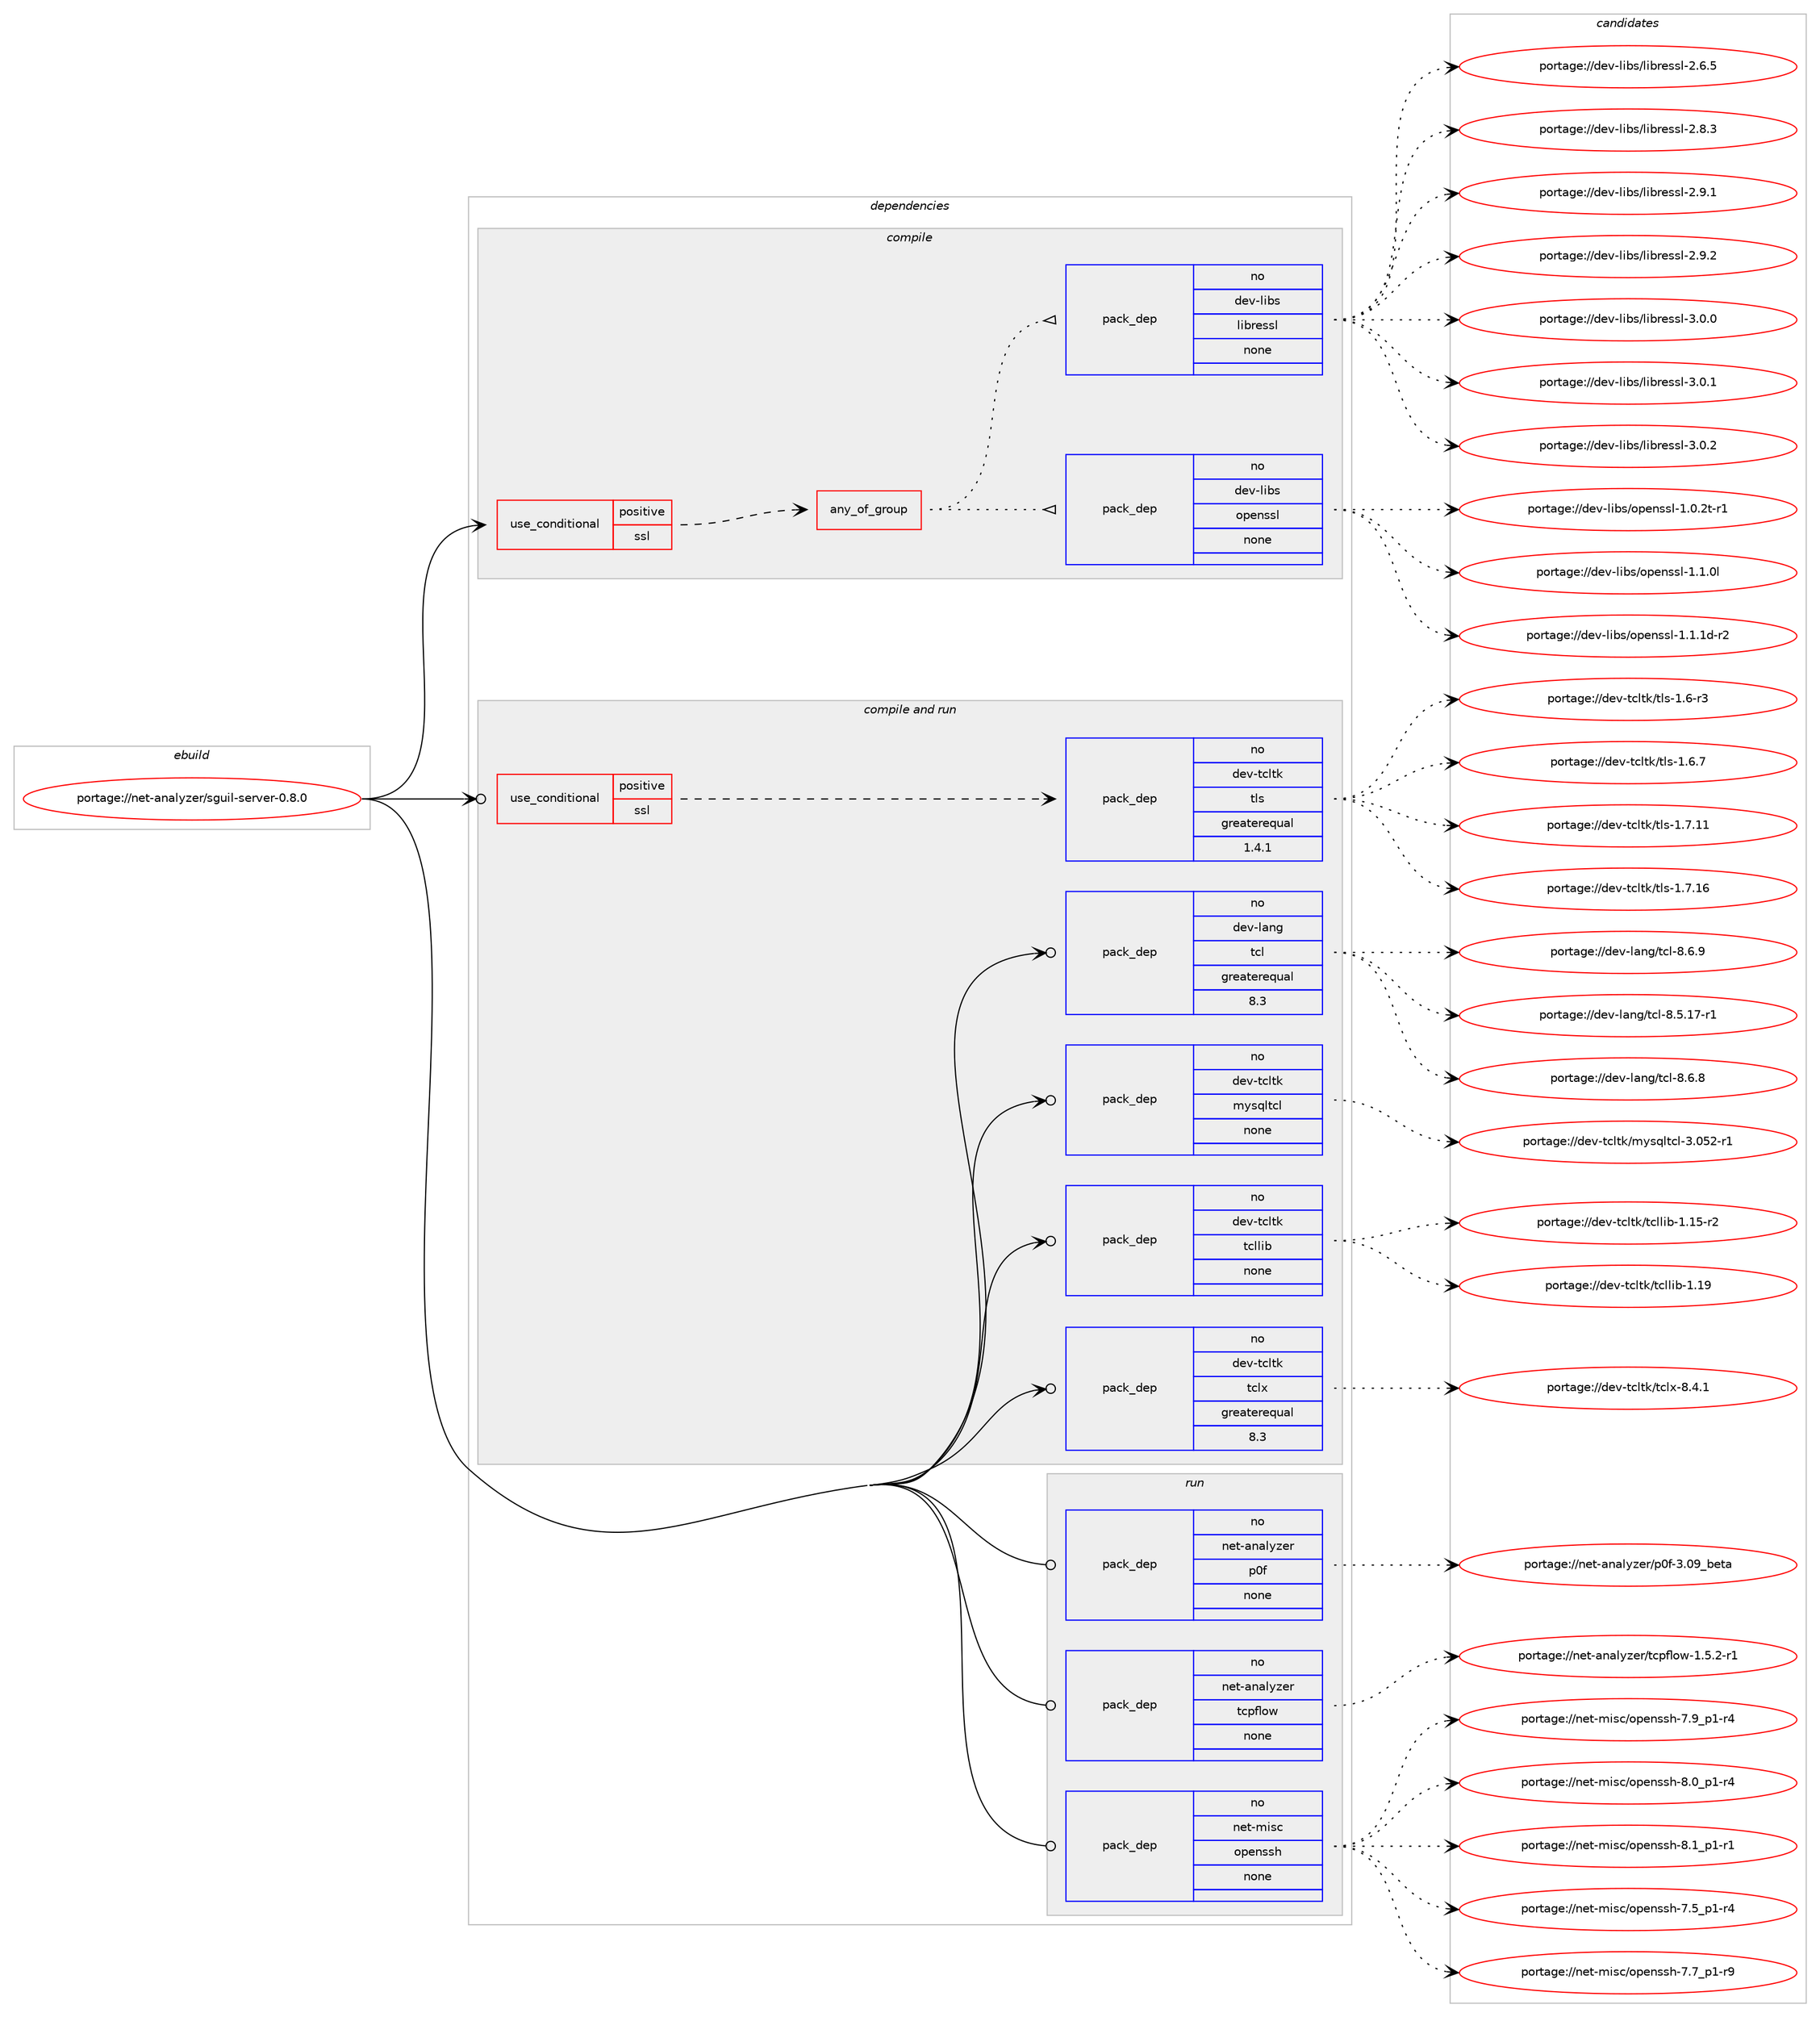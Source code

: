 digraph prolog {

# *************
# Graph options
# *************

newrank=true;
concentrate=true;
compound=true;
graph [rankdir=LR,fontname=Helvetica,fontsize=10,ranksep=1.5];#, ranksep=2.5, nodesep=0.2];
edge  [arrowhead=vee];
node  [fontname=Helvetica,fontsize=10];

# **********
# The ebuild
# **********

subgraph cluster_leftcol {
color=gray;
rank=same;
label=<<i>ebuild</i>>;
id [label="portage://net-analyzer/sguil-server-0.8.0", color=red, width=4, href="../net-analyzer/sguil-server-0.8.0.svg"];
}

# ****************
# The dependencies
# ****************

subgraph cluster_midcol {
color=gray;
label=<<i>dependencies</i>>;
subgraph cluster_compile {
fillcolor="#eeeeee";
style=filled;
label=<<i>compile</i>>;
subgraph cond86900 {
dependency348570 [label=<<TABLE BORDER="0" CELLBORDER="1" CELLSPACING="0" CELLPADDING="4"><TR><TD ROWSPAN="3" CELLPADDING="10">use_conditional</TD></TR><TR><TD>positive</TD></TR><TR><TD>ssl</TD></TR></TABLE>>, shape=none, color=red];
subgraph any5596 {
dependency348571 [label=<<TABLE BORDER="0" CELLBORDER="1" CELLSPACING="0" CELLPADDING="4"><TR><TD CELLPADDING="10">any_of_group</TD></TR></TABLE>>, shape=none, color=red];subgraph pack255927 {
dependency348572 [label=<<TABLE BORDER="0" CELLBORDER="1" CELLSPACING="0" CELLPADDING="4" WIDTH="220"><TR><TD ROWSPAN="6" CELLPADDING="30">pack_dep</TD></TR><TR><TD WIDTH="110">no</TD></TR><TR><TD>dev-libs</TD></TR><TR><TD>openssl</TD></TR><TR><TD>none</TD></TR><TR><TD></TD></TR></TABLE>>, shape=none, color=blue];
}
dependency348571:e -> dependency348572:w [weight=20,style="dotted",arrowhead="oinv"];
subgraph pack255928 {
dependency348573 [label=<<TABLE BORDER="0" CELLBORDER="1" CELLSPACING="0" CELLPADDING="4" WIDTH="220"><TR><TD ROWSPAN="6" CELLPADDING="30">pack_dep</TD></TR><TR><TD WIDTH="110">no</TD></TR><TR><TD>dev-libs</TD></TR><TR><TD>libressl</TD></TR><TR><TD>none</TD></TR><TR><TD></TD></TR></TABLE>>, shape=none, color=blue];
}
dependency348571:e -> dependency348573:w [weight=20,style="dotted",arrowhead="oinv"];
}
dependency348570:e -> dependency348571:w [weight=20,style="dashed",arrowhead="vee"];
}
id:e -> dependency348570:w [weight=20,style="solid",arrowhead="vee"];
}
subgraph cluster_compileandrun {
fillcolor="#eeeeee";
style=filled;
label=<<i>compile and run</i>>;
subgraph cond86901 {
dependency348574 [label=<<TABLE BORDER="0" CELLBORDER="1" CELLSPACING="0" CELLPADDING="4"><TR><TD ROWSPAN="3" CELLPADDING="10">use_conditional</TD></TR><TR><TD>positive</TD></TR><TR><TD>ssl</TD></TR></TABLE>>, shape=none, color=red];
subgraph pack255929 {
dependency348575 [label=<<TABLE BORDER="0" CELLBORDER="1" CELLSPACING="0" CELLPADDING="4" WIDTH="220"><TR><TD ROWSPAN="6" CELLPADDING="30">pack_dep</TD></TR><TR><TD WIDTH="110">no</TD></TR><TR><TD>dev-tcltk</TD></TR><TR><TD>tls</TD></TR><TR><TD>greaterequal</TD></TR><TR><TD>1.4.1</TD></TR></TABLE>>, shape=none, color=blue];
}
dependency348574:e -> dependency348575:w [weight=20,style="dashed",arrowhead="vee"];
}
id:e -> dependency348574:w [weight=20,style="solid",arrowhead="odotvee"];
subgraph pack255930 {
dependency348576 [label=<<TABLE BORDER="0" CELLBORDER="1" CELLSPACING="0" CELLPADDING="4" WIDTH="220"><TR><TD ROWSPAN="6" CELLPADDING="30">pack_dep</TD></TR><TR><TD WIDTH="110">no</TD></TR><TR><TD>dev-lang</TD></TR><TR><TD>tcl</TD></TR><TR><TD>greaterequal</TD></TR><TR><TD>8.3</TD></TR></TABLE>>, shape=none, color=blue];
}
id:e -> dependency348576:w [weight=20,style="solid",arrowhead="odotvee"];
subgraph pack255931 {
dependency348577 [label=<<TABLE BORDER="0" CELLBORDER="1" CELLSPACING="0" CELLPADDING="4" WIDTH="220"><TR><TD ROWSPAN="6" CELLPADDING="30">pack_dep</TD></TR><TR><TD WIDTH="110">no</TD></TR><TR><TD>dev-tcltk</TD></TR><TR><TD>mysqltcl</TD></TR><TR><TD>none</TD></TR><TR><TD></TD></TR></TABLE>>, shape=none, color=blue];
}
id:e -> dependency348577:w [weight=20,style="solid",arrowhead="odotvee"];
subgraph pack255932 {
dependency348578 [label=<<TABLE BORDER="0" CELLBORDER="1" CELLSPACING="0" CELLPADDING="4" WIDTH="220"><TR><TD ROWSPAN="6" CELLPADDING="30">pack_dep</TD></TR><TR><TD WIDTH="110">no</TD></TR><TR><TD>dev-tcltk</TD></TR><TR><TD>tcllib</TD></TR><TR><TD>none</TD></TR><TR><TD></TD></TR></TABLE>>, shape=none, color=blue];
}
id:e -> dependency348578:w [weight=20,style="solid",arrowhead="odotvee"];
subgraph pack255933 {
dependency348579 [label=<<TABLE BORDER="0" CELLBORDER="1" CELLSPACING="0" CELLPADDING="4" WIDTH="220"><TR><TD ROWSPAN="6" CELLPADDING="30">pack_dep</TD></TR><TR><TD WIDTH="110">no</TD></TR><TR><TD>dev-tcltk</TD></TR><TR><TD>tclx</TD></TR><TR><TD>greaterequal</TD></TR><TR><TD>8.3</TD></TR></TABLE>>, shape=none, color=blue];
}
id:e -> dependency348579:w [weight=20,style="solid",arrowhead="odotvee"];
}
subgraph cluster_run {
fillcolor="#eeeeee";
style=filled;
label=<<i>run</i>>;
subgraph pack255934 {
dependency348580 [label=<<TABLE BORDER="0" CELLBORDER="1" CELLSPACING="0" CELLPADDING="4" WIDTH="220"><TR><TD ROWSPAN="6" CELLPADDING="30">pack_dep</TD></TR><TR><TD WIDTH="110">no</TD></TR><TR><TD>net-analyzer</TD></TR><TR><TD>p0f</TD></TR><TR><TD>none</TD></TR><TR><TD></TD></TR></TABLE>>, shape=none, color=blue];
}
id:e -> dependency348580:w [weight=20,style="solid",arrowhead="odot"];
subgraph pack255935 {
dependency348581 [label=<<TABLE BORDER="0" CELLBORDER="1" CELLSPACING="0" CELLPADDING="4" WIDTH="220"><TR><TD ROWSPAN="6" CELLPADDING="30">pack_dep</TD></TR><TR><TD WIDTH="110">no</TD></TR><TR><TD>net-analyzer</TD></TR><TR><TD>tcpflow</TD></TR><TR><TD>none</TD></TR><TR><TD></TD></TR></TABLE>>, shape=none, color=blue];
}
id:e -> dependency348581:w [weight=20,style="solid",arrowhead="odot"];
subgraph pack255936 {
dependency348582 [label=<<TABLE BORDER="0" CELLBORDER="1" CELLSPACING="0" CELLPADDING="4" WIDTH="220"><TR><TD ROWSPAN="6" CELLPADDING="30">pack_dep</TD></TR><TR><TD WIDTH="110">no</TD></TR><TR><TD>net-misc</TD></TR><TR><TD>openssh</TD></TR><TR><TD>none</TD></TR><TR><TD></TD></TR></TABLE>>, shape=none, color=blue];
}
id:e -> dependency348582:w [weight=20,style="solid",arrowhead="odot"];
}
}

# **************
# The candidates
# **************

subgraph cluster_choices {
rank=same;
color=gray;
label=<<i>candidates</i>>;

subgraph choice255927 {
color=black;
nodesep=1;
choiceportage1001011184510810598115471111121011101151151084549464846501164511449 [label="portage://dev-libs/openssl-1.0.2t-r1", color=red, width=4,href="../dev-libs/openssl-1.0.2t-r1.svg"];
choiceportage100101118451081059811547111112101110115115108454946494648108 [label="portage://dev-libs/openssl-1.1.0l", color=red, width=4,href="../dev-libs/openssl-1.1.0l.svg"];
choiceportage1001011184510810598115471111121011101151151084549464946491004511450 [label="portage://dev-libs/openssl-1.1.1d-r2", color=red, width=4,href="../dev-libs/openssl-1.1.1d-r2.svg"];
dependency348572:e -> choiceportage1001011184510810598115471111121011101151151084549464846501164511449:w [style=dotted,weight="100"];
dependency348572:e -> choiceportage100101118451081059811547111112101110115115108454946494648108:w [style=dotted,weight="100"];
dependency348572:e -> choiceportage1001011184510810598115471111121011101151151084549464946491004511450:w [style=dotted,weight="100"];
}
subgraph choice255928 {
color=black;
nodesep=1;
choiceportage10010111845108105981154710810598114101115115108455046544653 [label="portage://dev-libs/libressl-2.6.5", color=red, width=4,href="../dev-libs/libressl-2.6.5.svg"];
choiceportage10010111845108105981154710810598114101115115108455046564651 [label="portage://dev-libs/libressl-2.8.3", color=red, width=4,href="../dev-libs/libressl-2.8.3.svg"];
choiceportage10010111845108105981154710810598114101115115108455046574649 [label="portage://dev-libs/libressl-2.9.1", color=red, width=4,href="../dev-libs/libressl-2.9.1.svg"];
choiceportage10010111845108105981154710810598114101115115108455046574650 [label="portage://dev-libs/libressl-2.9.2", color=red, width=4,href="../dev-libs/libressl-2.9.2.svg"];
choiceportage10010111845108105981154710810598114101115115108455146484648 [label="portage://dev-libs/libressl-3.0.0", color=red, width=4,href="../dev-libs/libressl-3.0.0.svg"];
choiceportage10010111845108105981154710810598114101115115108455146484649 [label="portage://dev-libs/libressl-3.0.1", color=red, width=4,href="../dev-libs/libressl-3.0.1.svg"];
choiceportage10010111845108105981154710810598114101115115108455146484650 [label="portage://dev-libs/libressl-3.0.2", color=red, width=4,href="../dev-libs/libressl-3.0.2.svg"];
dependency348573:e -> choiceportage10010111845108105981154710810598114101115115108455046544653:w [style=dotted,weight="100"];
dependency348573:e -> choiceportage10010111845108105981154710810598114101115115108455046564651:w [style=dotted,weight="100"];
dependency348573:e -> choiceportage10010111845108105981154710810598114101115115108455046574649:w [style=dotted,weight="100"];
dependency348573:e -> choiceportage10010111845108105981154710810598114101115115108455046574650:w [style=dotted,weight="100"];
dependency348573:e -> choiceportage10010111845108105981154710810598114101115115108455146484648:w [style=dotted,weight="100"];
dependency348573:e -> choiceportage10010111845108105981154710810598114101115115108455146484649:w [style=dotted,weight="100"];
dependency348573:e -> choiceportage10010111845108105981154710810598114101115115108455146484650:w [style=dotted,weight="100"];
}
subgraph choice255929 {
color=black;
nodesep=1;
choiceportage100101118451169910811610747116108115454946544511451 [label="portage://dev-tcltk/tls-1.6-r3", color=red, width=4,href="../dev-tcltk/tls-1.6-r3.svg"];
choiceportage100101118451169910811610747116108115454946544655 [label="portage://dev-tcltk/tls-1.6.7", color=red, width=4,href="../dev-tcltk/tls-1.6.7.svg"];
choiceportage10010111845116991081161074711610811545494655464949 [label="portage://dev-tcltk/tls-1.7.11", color=red, width=4,href="../dev-tcltk/tls-1.7.11.svg"];
choiceportage10010111845116991081161074711610811545494655464954 [label="portage://dev-tcltk/tls-1.7.16", color=red, width=4,href="../dev-tcltk/tls-1.7.16.svg"];
dependency348575:e -> choiceportage100101118451169910811610747116108115454946544511451:w [style=dotted,weight="100"];
dependency348575:e -> choiceportage100101118451169910811610747116108115454946544655:w [style=dotted,weight="100"];
dependency348575:e -> choiceportage10010111845116991081161074711610811545494655464949:w [style=dotted,weight="100"];
dependency348575:e -> choiceportage10010111845116991081161074711610811545494655464954:w [style=dotted,weight="100"];
}
subgraph choice255930 {
color=black;
nodesep=1;
choiceportage10010111845108971101034711699108455646534649554511449 [label="portage://dev-lang/tcl-8.5.17-r1", color=red, width=4,href="../dev-lang/tcl-8.5.17-r1.svg"];
choiceportage10010111845108971101034711699108455646544656 [label="portage://dev-lang/tcl-8.6.8", color=red, width=4,href="../dev-lang/tcl-8.6.8.svg"];
choiceportage10010111845108971101034711699108455646544657 [label="portage://dev-lang/tcl-8.6.9", color=red, width=4,href="../dev-lang/tcl-8.6.9.svg"];
dependency348576:e -> choiceportage10010111845108971101034711699108455646534649554511449:w [style=dotted,weight="100"];
dependency348576:e -> choiceportage10010111845108971101034711699108455646544656:w [style=dotted,weight="100"];
dependency348576:e -> choiceportage10010111845108971101034711699108455646544657:w [style=dotted,weight="100"];
}
subgraph choice255931 {
color=black;
nodesep=1;
choiceportage100101118451169910811610747109121115113108116991084551464853504511449 [label="portage://dev-tcltk/mysqltcl-3.052-r1", color=red, width=4,href="../dev-tcltk/mysqltcl-3.052-r1.svg"];
dependency348577:e -> choiceportage100101118451169910811610747109121115113108116991084551464853504511449:w [style=dotted,weight="100"];
}
subgraph choice255932 {
color=black;
nodesep=1;
choiceportage100101118451169910811610747116991081081059845494649534511450 [label="portage://dev-tcltk/tcllib-1.15-r2", color=red, width=4,href="../dev-tcltk/tcllib-1.15-r2.svg"];
choiceportage10010111845116991081161074711699108108105984549464957 [label="portage://dev-tcltk/tcllib-1.19", color=red, width=4,href="../dev-tcltk/tcllib-1.19.svg"];
dependency348578:e -> choiceportage100101118451169910811610747116991081081059845494649534511450:w [style=dotted,weight="100"];
dependency348578:e -> choiceportage10010111845116991081161074711699108108105984549464957:w [style=dotted,weight="100"];
}
subgraph choice255933 {
color=black;
nodesep=1;
choiceportage10010111845116991081161074711699108120455646524649 [label="portage://dev-tcltk/tclx-8.4.1", color=red, width=4,href="../dev-tcltk/tclx-8.4.1.svg"];
dependency348579:e -> choiceportage10010111845116991081161074711699108120455646524649:w [style=dotted,weight="100"];
}
subgraph choice255934 {
color=black;
nodesep=1;
choiceportage11010111645971109710812112210111447112481024551464857959810111697 [label="portage://net-analyzer/p0f-3.09_beta", color=red, width=4,href="../net-analyzer/p0f-3.09_beta.svg"];
dependency348580:e -> choiceportage11010111645971109710812112210111447112481024551464857959810111697:w [style=dotted,weight="100"];
}
subgraph choice255935 {
color=black;
nodesep=1;
choiceportage11010111645971109710812112210111447116991121021081111194549465346504511449 [label="portage://net-analyzer/tcpflow-1.5.2-r1", color=red, width=4,href="../net-analyzer/tcpflow-1.5.2-r1.svg"];
dependency348581:e -> choiceportage11010111645971109710812112210111447116991121021081111194549465346504511449:w [style=dotted,weight="100"];
}
subgraph choice255936 {
color=black;
nodesep=1;
choiceportage1101011164510910511599471111121011101151151044555465395112494511452 [label="portage://net-misc/openssh-7.5_p1-r4", color=red, width=4,href="../net-misc/openssh-7.5_p1-r4.svg"];
choiceportage1101011164510910511599471111121011101151151044555465595112494511457 [label="portage://net-misc/openssh-7.7_p1-r9", color=red, width=4,href="../net-misc/openssh-7.7_p1-r9.svg"];
choiceportage1101011164510910511599471111121011101151151044555465795112494511452 [label="portage://net-misc/openssh-7.9_p1-r4", color=red, width=4,href="../net-misc/openssh-7.9_p1-r4.svg"];
choiceportage1101011164510910511599471111121011101151151044556464895112494511452 [label="portage://net-misc/openssh-8.0_p1-r4", color=red, width=4,href="../net-misc/openssh-8.0_p1-r4.svg"];
choiceportage1101011164510910511599471111121011101151151044556464995112494511449 [label="portage://net-misc/openssh-8.1_p1-r1", color=red, width=4,href="../net-misc/openssh-8.1_p1-r1.svg"];
dependency348582:e -> choiceportage1101011164510910511599471111121011101151151044555465395112494511452:w [style=dotted,weight="100"];
dependency348582:e -> choiceportage1101011164510910511599471111121011101151151044555465595112494511457:w [style=dotted,weight="100"];
dependency348582:e -> choiceportage1101011164510910511599471111121011101151151044555465795112494511452:w [style=dotted,weight="100"];
dependency348582:e -> choiceportage1101011164510910511599471111121011101151151044556464895112494511452:w [style=dotted,weight="100"];
dependency348582:e -> choiceportage1101011164510910511599471111121011101151151044556464995112494511449:w [style=dotted,weight="100"];
}
}

}
